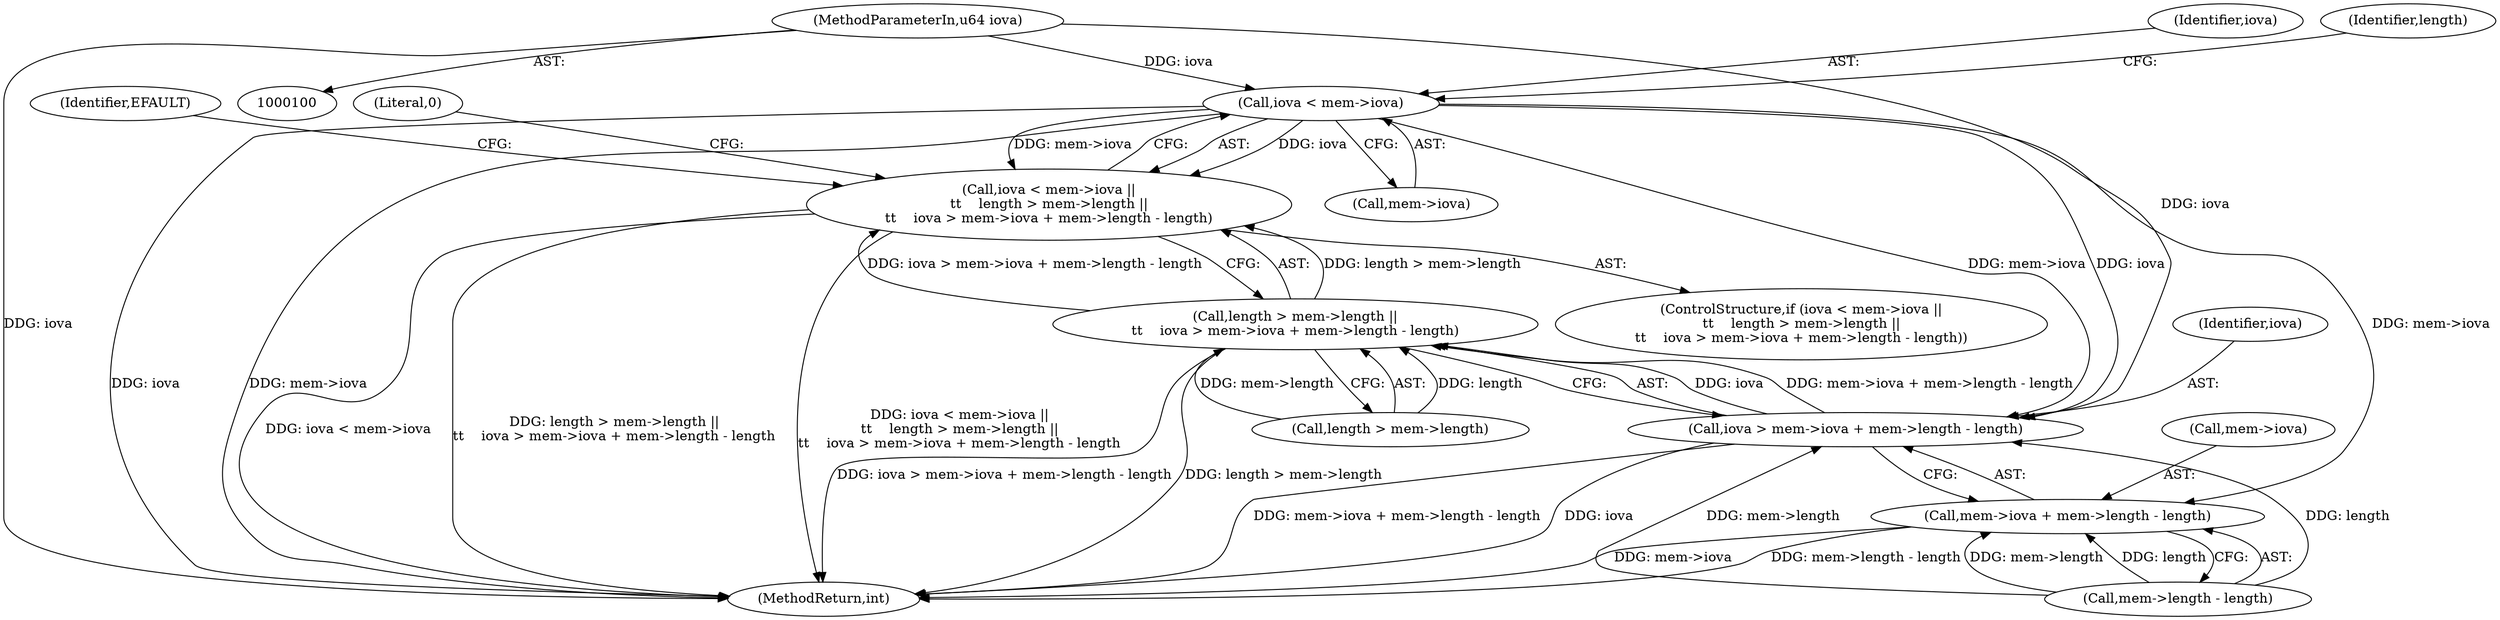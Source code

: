 digraph "0_linux_647bf3d8a8e5777319da92af672289b2a6c4dc66@pointer" {
"1000117" [label="(Call,iova < mem->iova)"];
"1000102" [label="(MethodParameterIn,u64 iova)"];
"1000116" [label="(Call,iova < mem->iova ||\n\t\t    length > mem->length ||\n\t\t    iova > mem->iova + mem->length - length)"];
"1000128" [label="(Call,iova > mem->iova + mem->length - length)"];
"1000122" [label="(Call,length > mem->length ||\n\t\t    iova > mem->iova + mem->length - length)"];
"1000130" [label="(Call,mem->iova + mem->length - length)"];
"1000122" [label="(Call,length > mem->length ||\n\t\t    iova > mem->iova + mem->length - length)"];
"1000128" [label="(Call,iova > mem->iova + mem->length - length)"];
"1000141" [label="(Identifier,EFAULT)"];
"1000148" [label="(MethodReturn,int)"];
"1000131" [label="(Call,mem->iova)"];
"1000123" [label="(Call,length > mem->length)"];
"1000143" [label="(Literal,0)"];
"1000116" [label="(Call,iova < mem->iova ||\n\t\t    length > mem->length ||\n\t\t    iova > mem->iova + mem->length - length)"];
"1000124" [label="(Identifier,length)"];
"1000130" [label="(Call,mem->iova + mem->length - length)"];
"1000129" [label="(Identifier,iova)"];
"1000102" [label="(MethodParameterIn,u64 iova)"];
"1000134" [label="(Call,mem->length - length)"];
"1000118" [label="(Identifier,iova)"];
"1000119" [label="(Call,mem->iova)"];
"1000115" [label="(ControlStructure,if (iova < mem->iova ||\n\t\t    length > mem->length ||\n\t\t    iova > mem->iova + mem->length - length))"];
"1000117" [label="(Call,iova < mem->iova)"];
"1000117" -> "1000116"  [label="AST: "];
"1000117" -> "1000119"  [label="CFG: "];
"1000118" -> "1000117"  [label="AST: "];
"1000119" -> "1000117"  [label="AST: "];
"1000124" -> "1000117"  [label="CFG: "];
"1000116" -> "1000117"  [label="CFG: "];
"1000117" -> "1000148"  [label="DDG: iova"];
"1000117" -> "1000148"  [label="DDG: mem->iova"];
"1000117" -> "1000116"  [label="DDG: iova"];
"1000117" -> "1000116"  [label="DDG: mem->iova"];
"1000102" -> "1000117"  [label="DDG: iova"];
"1000117" -> "1000128"  [label="DDG: iova"];
"1000117" -> "1000128"  [label="DDG: mem->iova"];
"1000117" -> "1000130"  [label="DDG: mem->iova"];
"1000102" -> "1000100"  [label="AST: "];
"1000102" -> "1000148"  [label="DDG: iova"];
"1000102" -> "1000128"  [label="DDG: iova"];
"1000116" -> "1000115"  [label="AST: "];
"1000116" -> "1000122"  [label="CFG: "];
"1000122" -> "1000116"  [label="AST: "];
"1000141" -> "1000116"  [label="CFG: "];
"1000143" -> "1000116"  [label="CFG: "];
"1000116" -> "1000148"  [label="DDG: iova < mem->iova"];
"1000116" -> "1000148"  [label="DDG: length > mem->length ||\n\t\t    iova > mem->iova + mem->length - length"];
"1000116" -> "1000148"  [label="DDG: iova < mem->iova ||\n\t\t    length > mem->length ||\n\t\t    iova > mem->iova + mem->length - length"];
"1000122" -> "1000116"  [label="DDG: length > mem->length"];
"1000122" -> "1000116"  [label="DDG: iova > mem->iova + mem->length - length"];
"1000128" -> "1000122"  [label="AST: "];
"1000128" -> "1000130"  [label="CFG: "];
"1000129" -> "1000128"  [label="AST: "];
"1000130" -> "1000128"  [label="AST: "];
"1000122" -> "1000128"  [label="CFG: "];
"1000128" -> "1000148"  [label="DDG: mem->iova + mem->length - length"];
"1000128" -> "1000148"  [label="DDG: iova"];
"1000128" -> "1000122"  [label="DDG: iova"];
"1000128" -> "1000122"  [label="DDG: mem->iova + mem->length - length"];
"1000134" -> "1000128"  [label="DDG: mem->length"];
"1000134" -> "1000128"  [label="DDG: length"];
"1000122" -> "1000123"  [label="CFG: "];
"1000123" -> "1000122"  [label="AST: "];
"1000122" -> "1000148"  [label="DDG: length > mem->length"];
"1000122" -> "1000148"  [label="DDG: iova > mem->iova + mem->length - length"];
"1000123" -> "1000122"  [label="DDG: length"];
"1000123" -> "1000122"  [label="DDG: mem->length"];
"1000130" -> "1000134"  [label="CFG: "];
"1000131" -> "1000130"  [label="AST: "];
"1000134" -> "1000130"  [label="AST: "];
"1000130" -> "1000148"  [label="DDG: mem->length - length"];
"1000130" -> "1000148"  [label="DDG: mem->iova"];
"1000134" -> "1000130"  [label="DDG: mem->length"];
"1000134" -> "1000130"  [label="DDG: length"];
}
